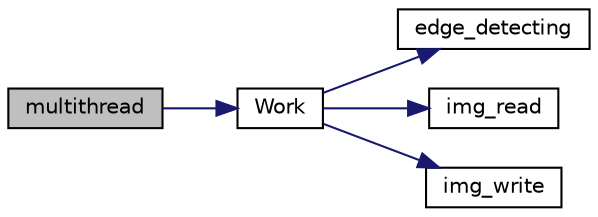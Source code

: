 digraph "multithread"
{
 // LATEX_PDF_SIZE
  edge [fontname="Helvetica",fontsize="10",labelfontname="Helvetica",labelfontsize="10"];
  node [fontname="Helvetica",fontsize="10",shape=record];
  rankdir="LR";
  Node1 [label="multithread",height=0.2,width=0.4,color="black", fillcolor="grey75", style="filled", fontcolor="black",tooltip=" "];
  Node1 -> Node2 [color="midnightblue",fontsize="10",style="solid"];
  Node2 [label="Work",height=0.2,width=0.4,color="black", fillcolor="white", style="filled",URL="$multithread_8cpp.html#a5cfb4319272a7987ecf533116fb3ba7b",tooltip=" "];
  Node2 -> Node3 [color="midnightblue",fontsize="10",style="solid"];
  Node3 [label="edge_detecting",height=0.2,width=0.4,color="black", fillcolor="white", style="filled",URL="$img__proces_8cpp.html#a460b50e10053ab4e957b16eb60df2e3e",tooltip=" "];
  Node2 -> Node4 [color="midnightblue",fontsize="10",style="solid"];
  Node4 [label="img_read",height=0.2,width=0.4,color="black", fillcolor="white", style="filled",URL="$img__proces_8cpp.html#ad9f454c15364682bb607240fdac83db7",tooltip=" "];
  Node2 -> Node5 [color="midnightblue",fontsize="10",style="solid"];
  Node5 [label="img_write",height=0.2,width=0.4,color="black", fillcolor="white", style="filled",URL="$img__proces_8cpp.html#a63417198c529b960ec8a21eaa9d256c3",tooltip=" "];
}
